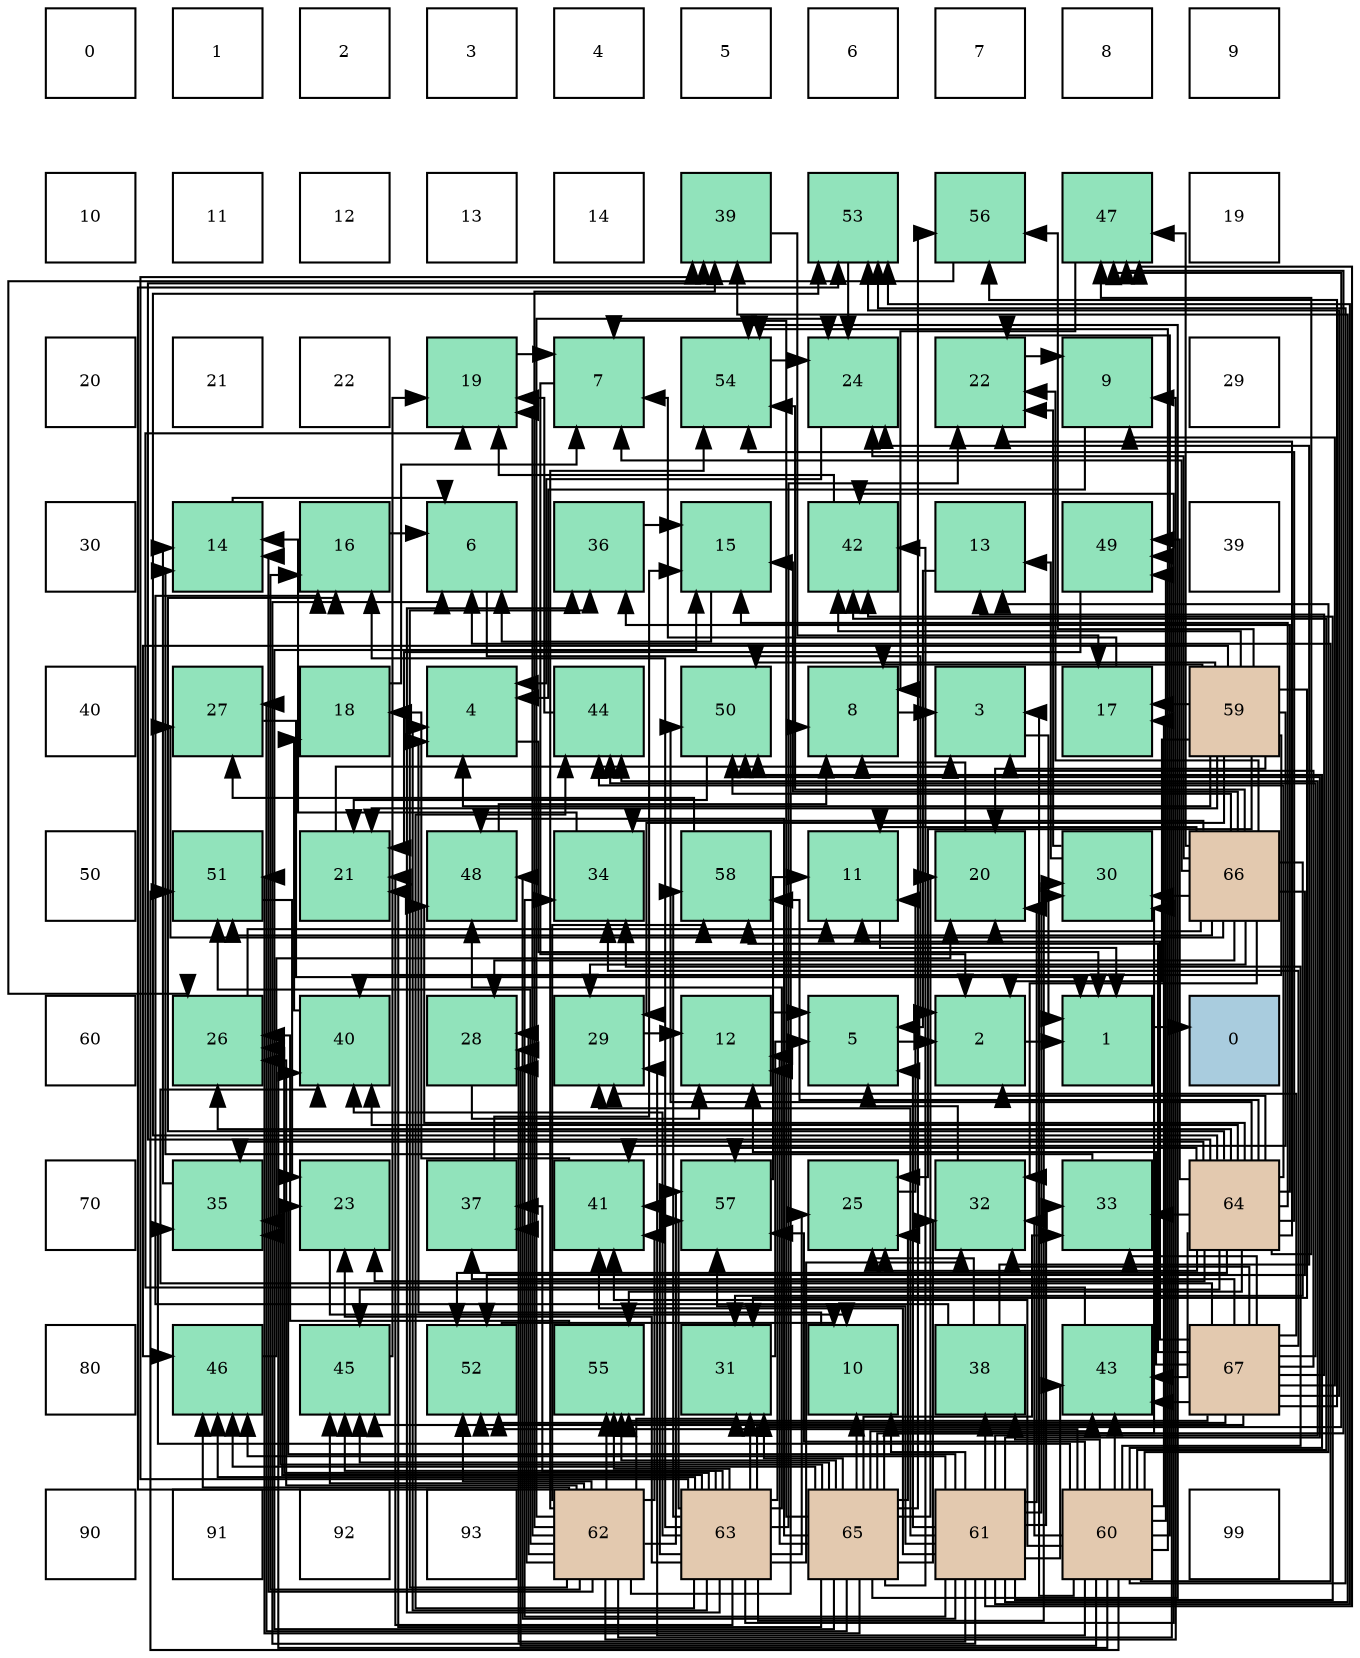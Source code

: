 digraph layout{
 rankdir=TB;
 splines=ortho;
 node [style=filled shape=square fixedsize=true width=0.6];
0[label="0", fontsize=8, fillcolor="#ffffff"];
1[label="1", fontsize=8, fillcolor="#ffffff"];
2[label="2", fontsize=8, fillcolor="#ffffff"];
3[label="3", fontsize=8, fillcolor="#ffffff"];
4[label="4", fontsize=8, fillcolor="#ffffff"];
5[label="5", fontsize=8, fillcolor="#ffffff"];
6[label="6", fontsize=8, fillcolor="#ffffff"];
7[label="7", fontsize=8, fillcolor="#ffffff"];
8[label="8", fontsize=8, fillcolor="#ffffff"];
9[label="9", fontsize=8, fillcolor="#ffffff"];
10[label="10", fontsize=8, fillcolor="#ffffff"];
11[label="11", fontsize=8, fillcolor="#ffffff"];
12[label="12", fontsize=8, fillcolor="#ffffff"];
13[label="13", fontsize=8, fillcolor="#ffffff"];
14[label="14", fontsize=8, fillcolor="#ffffff"];
15[label="39", fontsize=8, fillcolor="#91e3bb"];
16[label="53", fontsize=8, fillcolor="#91e3bb"];
17[label="56", fontsize=8, fillcolor="#91e3bb"];
18[label="47", fontsize=8, fillcolor="#91e3bb"];
19[label="19", fontsize=8, fillcolor="#ffffff"];
20[label="20", fontsize=8, fillcolor="#ffffff"];
21[label="21", fontsize=8, fillcolor="#ffffff"];
22[label="22", fontsize=8, fillcolor="#ffffff"];
23[label="19", fontsize=8, fillcolor="#91e3bb"];
24[label="7", fontsize=8, fillcolor="#91e3bb"];
25[label="54", fontsize=8, fillcolor="#91e3bb"];
26[label="24", fontsize=8, fillcolor="#91e3bb"];
27[label="22", fontsize=8, fillcolor="#91e3bb"];
28[label="9", fontsize=8, fillcolor="#91e3bb"];
29[label="29", fontsize=8, fillcolor="#ffffff"];
30[label="30", fontsize=8, fillcolor="#ffffff"];
31[label="14", fontsize=8, fillcolor="#91e3bb"];
32[label="16", fontsize=8, fillcolor="#91e3bb"];
33[label="6", fontsize=8, fillcolor="#91e3bb"];
34[label="36", fontsize=8, fillcolor="#91e3bb"];
35[label="15", fontsize=8, fillcolor="#91e3bb"];
36[label="42", fontsize=8, fillcolor="#91e3bb"];
37[label="13", fontsize=8, fillcolor="#91e3bb"];
38[label="49", fontsize=8, fillcolor="#91e3bb"];
39[label="39", fontsize=8, fillcolor="#ffffff"];
40[label="40", fontsize=8, fillcolor="#ffffff"];
41[label="27", fontsize=8, fillcolor="#91e3bb"];
42[label="18", fontsize=8, fillcolor="#91e3bb"];
43[label="4", fontsize=8, fillcolor="#91e3bb"];
44[label="44", fontsize=8, fillcolor="#91e3bb"];
45[label="50", fontsize=8, fillcolor="#91e3bb"];
46[label="8", fontsize=8, fillcolor="#91e3bb"];
47[label="3", fontsize=8, fillcolor="#91e3bb"];
48[label="17", fontsize=8, fillcolor="#91e3bb"];
49[label="59", fontsize=8, fillcolor="#e3c9af"];
50[label="50", fontsize=8, fillcolor="#ffffff"];
51[label="51", fontsize=8, fillcolor="#91e3bb"];
52[label="21", fontsize=8, fillcolor="#91e3bb"];
53[label="48", fontsize=8, fillcolor="#91e3bb"];
54[label="34", fontsize=8, fillcolor="#91e3bb"];
55[label="58", fontsize=8, fillcolor="#91e3bb"];
56[label="11", fontsize=8, fillcolor="#91e3bb"];
57[label="20", fontsize=8, fillcolor="#91e3bb"];
58[label="30", fontsize=8, fillcolor="#91e3bb"];
59[label="66", fontsize=8, fillcolor="#e3c9af"];
60[label="60", fontsize=8, fillcolor="#ffffff"];
61[label="26", fontsize=8, fillcolor="#91e3bb"];
62[label="40", fontsize=8, fillcolor="#91e3bb"];
63[label="28", fontsize=8, fillcolor="#91e3bb"];
64[label="29", fontsize=8, fillcolor="#91e3bb"];
65[label="12", fontsize=8, fillcolor="#91e3bb"];
66[label="5", fontsize=8, fillcolor="#91e3bb"];
67[label="2", fontsize=8, fillcolor="#91e3bb"];
68[label="1", fontsize=8, fillcolor="#91e3bb"];
69[label="0", fontsize=8, fillcolor="#a9ccde"];
70[label="70", fontsize=8, fillcolor="#ffffff"];
71[label="35", fontsize=8, fillcolor="#91e3bb"];
72[label="23", fontsize=8, fillcolor="#91e3bb"];
73[label="37", fontsize=8, fillcolor="#91e3bb"];
74[label="41", fontsize=8, fillcolor="#91e3bb"];
75[label="57", fontsize=8, fillcolor="#91e3bb"];
76[label="25", fontsize=8, fillcolor="#91e3bb"];
77[label="32", fontsize=8, fillcolor="#91e3bb"];
78[label="33", fontsize=8, fillcolor="#91e3bb"];
79[label="64", fontsize=8, fillcolor="#e3c9af"];
80[label="80", fontsize=8, fillcolor="#ffffff"];
81[label="46", fontsize=8, fillcolor="#91e3bb"];
82[label="45", fontsize=8, fillcolor="#91e3bb"];
83[label="52", fontsize=8, fillcolor="#91e3bb"];
84[label="55", fontsize=8, fillcolor="#91e3bb"];
85[label="31", fontsize=8, fillcolor="#91e3bb"];
86[label="10", fontsize=8, fillcolor="#91e3bb"];
87[label="38", fontsize=8, fillcolor="#91e3bb"];
88[label="43", fontsize=8, fillcolor="#91e3bb"];
89[label="67", fontsize=8, fillcolor="#e3c9af"];
90[label="90", fontsize=8, fillcolor="#ffffff"];
91[label="91", fontsize=8, fillcolor="#ffffff"];
92[label="92", fontsize=8, fillcolor="#ffffff"];
93[label="93", fontsize=8, fillcolor="#ffffff"];
94[label="62", fontsize=8, fillcolor="#e3c9af"];
95[label="63", fontsize=8, fillcolor="#e3c9af"];
96[label="65", fontsize=8, fillcolor="#e3c9af"];
97[label="61", fontsize=8, fillcolor="#e3c9af"];
98[label="60", fontsize=8, fillcolor="#e3c9af"];
99[label="99", fontsize=8, fillcolor="#ffffff"];
edge [constraint=false, style=vis];68 -> 69;
67 -> 68;
47 -> 68;
43 -> 68;
66 -> 67;
33 -> 67;
24 -> 67;
46 -> 47;
28 -> 43;
86 -> 43;
56 -> 68;
65 -> 66;
37 -> 66;
31 -> 33;
35 -> 33;
32 -> 33;
48 -> 24;
42 -> 24;
23 -> 24;
57 -> 46;
52 -> 47;
27 -> 28;
72 -> 86;
26 -> 43;
76 -> 56;
61 -> 56;
41 -> 68;
63 -> 65;
64 -> 65;
58 -> 37;
58 -> 27;
85 -> 66;
77 -> 66;
78 -> 31;
54 -> 31;
71 -> 31;
34 -> 35;
73 -> 35;
87 -> 32;
87 -> 26;
87 -> 76;
15 -> 48;
62 -> 42;
74 -> 42;
36 -> 23;
88 -> 23;
44 -> 23;
82 -> 23;
81 -> 57;
18 -> 46;
53 -> 46;
38 -> 52;
45 -> 52;
51 -> 72;
83 -> 86;
16 -> 26;
25 -> 26;
84 -> 61;
17 -> 61;
75 -> 56;
55 -> 41;
49 -> 67;
49 -> 43;
49 -> 46;
49 -> 48;
49 -> 57;
49 -> 52;
49 -> 76;
49 -> 64;
49 -> 85;
49 -> 62;
49 -> 74;
49 -> 36;
49 -> 81;
49 -> 45;
49 -> 17;
98 -> 47;
98 -> 33;
98 -> 37;
98 -> 48;
98 -> 27;
98 -> 63;
98 -> 64;
98 -> 77;
98 -> 54;
98 -> 71;
98 -> 87;
98 -> 62;
98 -> 74;
98 -> 36;
98 -> 88;
98 -> 38;
98 -> 45;
98 -> 51;
98 -> 83;
98 -> 16;
98 -> 25;
98 -> 75;
97 -> 66;
97 -> 33;
97 -> 86;
97 -> 57;
97 -> 72;
97 -> 63;
97 -> 64;
97 -> 58;
97 -> 78;
97 -> 54;
97 -> 87;
97 -> 15;
97 -> 74;
97 -> 36;
97 -> 88;
97 -> 44;
97 -> 81;
97 -> 18;
97 -> 53;
97 -> 45;
97 -> 16;
97 -> 75;
94 -> 46;
94 -> 28;
94 -> 31;
94 -> 32;
94 -> 23;
94 -> 26;
94 -> 61;
94 -> 63;
94 -> 85;
94 -> 34;
94 -> 73;
94 -> 15;
94 -> 74;
94 -> 82;
94 -> 81;
94 -> 38;
94 -> 51;
94 -> 83;
94 -> 16;
94 -> 25;
94 -> 84;
94 -> 75;
94 -> 55;
95 -> 43;
95 -> 65;
95 -> 32;
95 -> 52;
95 -> 27;
95 -> 72;
95 -> 76;
95 -> 61;
95 -> 58;
95 -> 85;
95 -> 77;
95 -> 71;
95 -> 34;
95 -> 73;
95 -> 15;
95 -> 62;
95 -> 74;
95 -> 36;
95 -> 44;
95 -> 82;
95 -> 81;
95 -> 18;
95 -> 53;
95 -> 84;
95 -> 75;
95 -> 55;
79 -> 67;
79 -> 35;
79 -> 32;
79 -> 27;
79 -> 72;
79 -> 76;
79 -> 61;
79 -> 78;
79 -> 71;
79 -> 34;
79 -> 15;
79 -> 62;
79 -> 88;
79 -> 44;
79 -> 82;
79 -> 18;
79 -> 53;
79 -> 38;
79 -> 45;
79 -> 83;
79 -> 16;
79 -> 25;
79 -> 84;
79 -> 75;
79 -> 55;
96 -> 24;
96 -> 86;
96 -> 65;
96 -> 35;
96 -> 57;
96 -> 52;
96 -> 76;
96 -> 41;
96 -> 58;
96 -> 85;
96 -> 77;
96 -> 78;
96 -> 71;
96 -> 36;
96 -> 88;
96 -> 82;
96 -> 81;
96 -> 18;
96 -> 53;
96 -> 51;
96 -> 25;
96 -> 84;
96 -> 17;
59 -> 24;
59 -> 56;
59 -> 35;
59 -> 57;
59 -> 27;
59 -> 26;
59 -> 41;
59 -> 63;
59 -> 64;
59 -> 58;
59 -> 85;
59 -> 77;
59 -> 54;
59 -> 18;
59 -> 45;
59 -> 51;
59 -> 83;
59 -> 25;
89 -> 47;
89 -> 28;
89 -> 56;
89 -> 65;
89 -> 37;
89 -> 64;
89 -> 77;
89 -> 78;
89 -> 54;
89 -> 73;
89 -> 62;
89 -> 88;
89 -> 44;
89 -> 82;
89 -> 83;
89 -> 16;
89 -> 84;
89 -> 17;
89 -> 55;
edge [constraint=true, style=invis];
0 -> 10 -> 20 -> 30 -> 40 -> 50 -> 60 -> 70 -> 80 -> 90;
1 -> 11 -> 21 -> 31 -> 41 -> 51 -> 61 -> 71 -> 81 -> 91;
2 -> 12 -> 22 -> 32 -> 42 -> 52 -> 62 -> 72 -> 82 -> 92;
3 -> 13 -> 23 -> 33 -> 43 -> 53 -> 63 -> 73 -> 83 -> 93;
4 -> 14 -> 24 -> 34 -> 44 -> 54 -> 64 -> 74 -> 84 -> 94;
5 -> 15 -> 25 -> 35 -> 45 -> 55 -> 65 -> 75 -> 85 -> 95;
6 -> 16 -> 26 -> 36 -> 46 -> 56 -> 66 -> 76 -> 86 -> 96;
7 -> 17 -> 27 -> 37 -> 47 -> 57 -> 67 -> 77 -> 87 -> 97;
8 -> 18 -> 28 -> 38 -> 48 -> 58 -> 68 -> 78 -> 88 -> 98;
9 -> 19 -> 29 -> 39 -> 49 -> 59 -> 69 -> 79 -> 89 -> 99;
rank = same {0 -> 1 -> 2 -> 3 -> 4 -> 5 -> 6 -> 7 -> 8 -> 9};
rank = same {10 -> 11 -> 12 -> 13 -> 14 -> 15 -> 16 -> 17 -> 18 -> 19};
rank = same {20 -> 21 -> 22 -> 23 -> 24 -> 25 -> 26 -> 27 -> 28 -> 29};
rank = same {30 -> 31 -> 32 -> 33 -> 34 -> 35 -> 36 -> 37 -> 38 -> 39};
rank = same {40 -> 41 -> 42 -> 43 -> 44 -> 45 -> 46 -> 47 -> 48 -> 49};
rank = same {50 -> 51 -> 52 -> 53 -> 54 -> 55 -> 56 -> 57 -> 58 -> 59};
rank = same {60 -> 61 -> 62 -> 63 -> 64 -> 65 -> 66 -> 67 -> 68 -> 69};
rank = same {70 -> 71 -> 72 -> 73 -> 74 -> 75 -> 76 -> 77 -> 78 -> 79};
rank = same {80 -> 81 -> 82 -> 83 -> 84 -> 85 -> 86 -> 87 -> 88 -> 89};
rank = same {90 -> 91 -> 92 -> 93 -> 94 -> 95 -> 96 -> 97 -> 98 -> 99};
}